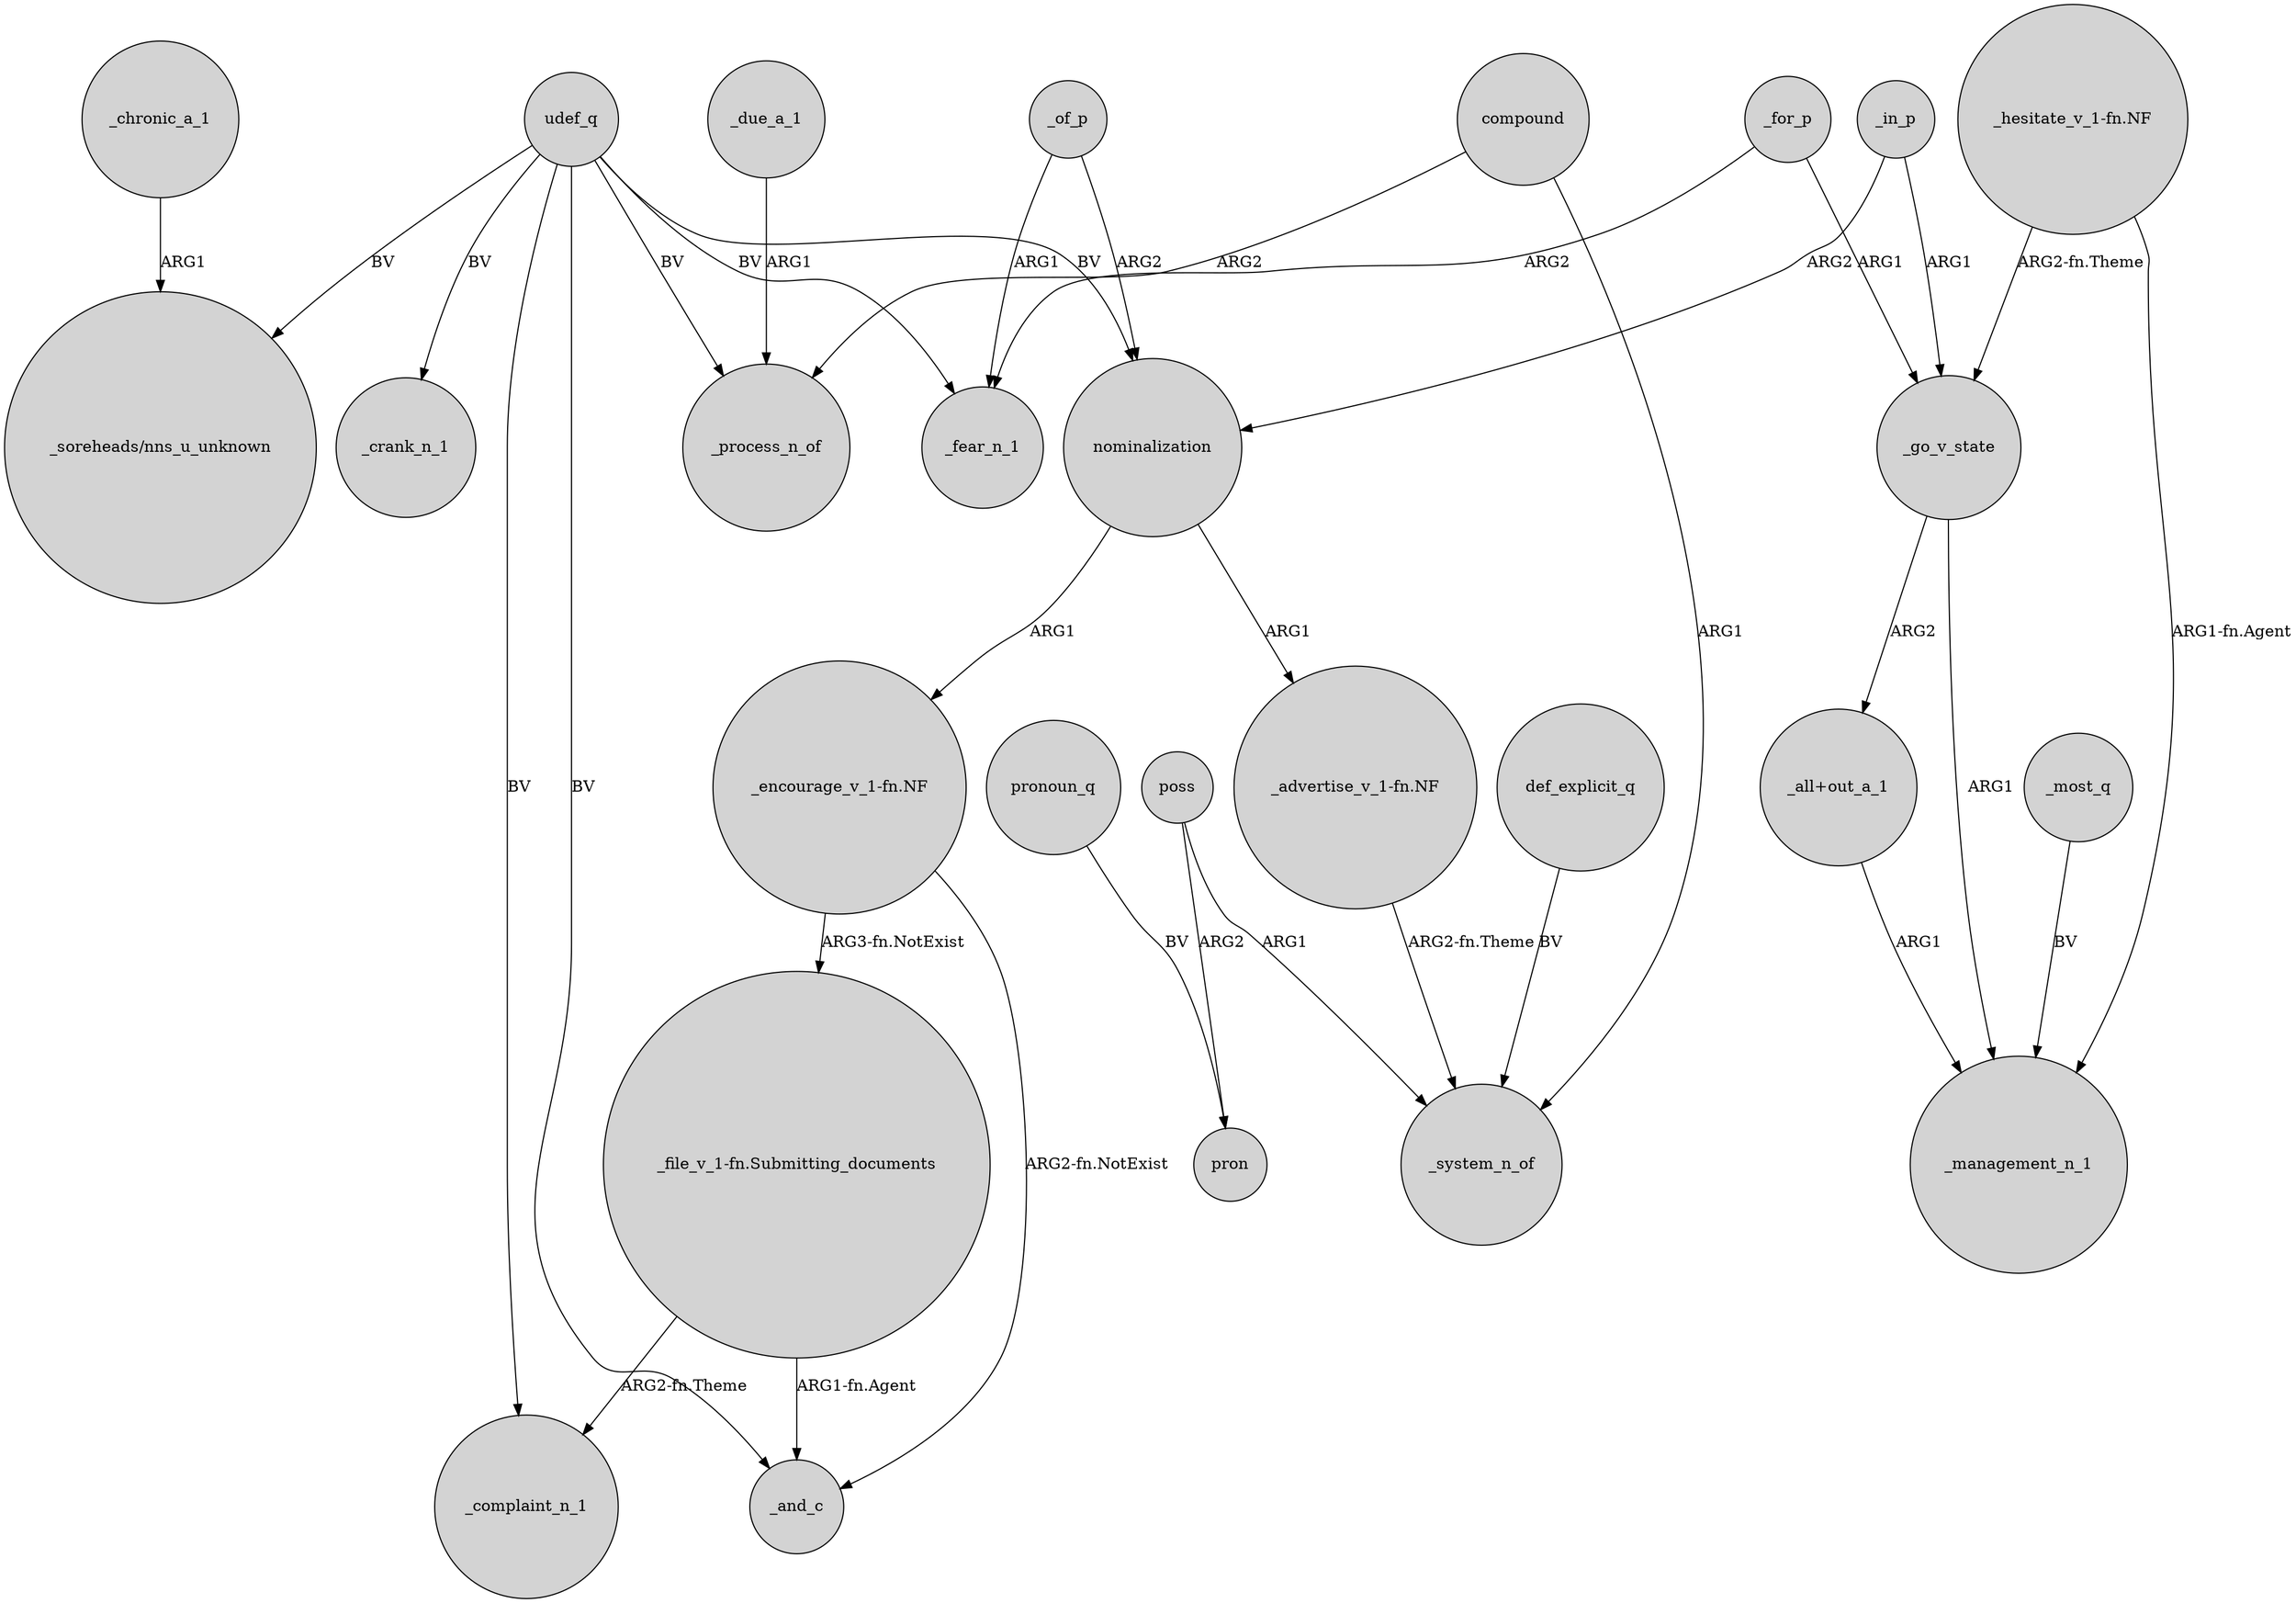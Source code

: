 digraph {
	node [shape=circle style=filled]
	udef_q -> _complaint_n_1 [label=BV]
	_most_q -> _management_n_1 [label=BV]
	_for_p -> _fear_n_1 [label=ARG2]
	"_file_v_1-fn.Submitting_documents" -> _and_c [label="ARG1-fn.Agent"]
	poss -> pron [label=ARG2]
	_of_p -> _fear_n_1 [label=ARG1]
	compound -> _system_n_of [label=ARG1]
	udef_q -> _process_n_of [label=BV]
	"_file_v_1-fn.Submitting_documents" -> _complaint_n_1 [label="ARG2-fn.Theme"]
	compound -> _process_n_of [label=ARG2]
	poss -> _system_n_of [label=ARG1]
	def_explicit_q -> _system_n_of [label=BV]
	udef_q -> _fear_n_1 [label=BV]
	_for_p -> _go_v_state [label=ARG1]
	"_encourage_v_1-fn.NF" -> _and_c [label="ARG2-fn.NotExist"]
	"_hesitate_v_1-fn.NF" -> _go_v_state [label="ARG2-fn.Theme"]
	pronoun_q -> pron [label=BV]
	_go_v_state -> "_all+out_a_1" [label=ARG2]
	nominalization -> "_encourage_v_1-fn.NF" [label=ARG1]
	_of_p -> nominalization [label=ARG2]
	udef_q -> "_soreheads/nns_u_unknown" [label=BV]
	_chronic_a_1 -> "_soreheads/nns_u_unknown" [label=ARG1]
	udef_q -> nominalization [label=BV]
	_due_a_1 -> _process_n_of [label=ARG1]
	udef_q -> _crank_n_1 [label=BV]
	"_encourage_v_1-fn.NF" -> "_file_v_1-fn.Submitting_documents" [label="ARG3-fn.NotExist"]
	_go_v_state -> _management_n_1 [label=ARG1]
	_in_p -> _go_v_state [label=ARG1]
	nominalization -> "_advertise_v_1-fn.NF" [label=ARG1]
	"_advertise_v_1-fn.NF" -> _system_n_of [label="ARG2-fn.Theme"]
	_in_p -> nominalization [label=ARG2]
	udef_q -> _and_c [label=BV]
	"_hesitate_v_1-fn.NF" -> _management_n_1 [label="ARG1-fn.Agent"]
	"_all+out_a_1" -> _management_n_1 [label=ARG1]
}
